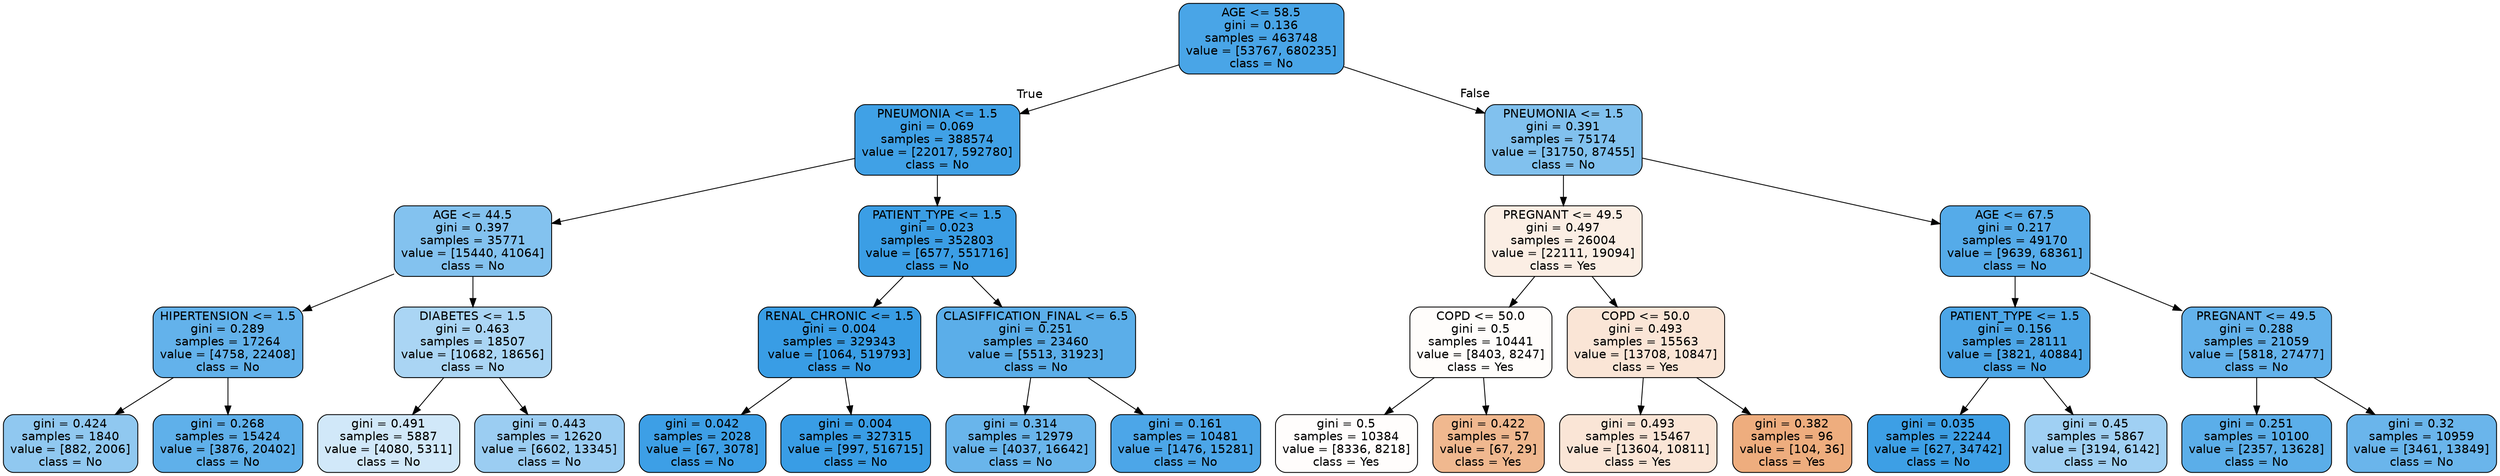 digraph Tree {
node [shape=box, style="filled, rounded", color="black", fontname="helvetica"] ;
graph [ranksep=equally, splines=polyline] ;
edge [fontname="helvetica"] ;
0 [label="AGE <= 58.5\ngini = 0.136\nsamples = 463748\nvalue = [53767, 680235]\nclass = No", fillcolor="#49a5e7"] ;
1 [label="PNEUMONIA <= 1.5\ngini = 0.069\nsamples = 388574\nvalue = [22017, 592780]\nclass = No", fillcolor="#40a1e6"] ;
0 -> 1 [labeldistance=2.5, labelangle=45, headlabel="True"] ;
2 [label="AGE <= 44.5\ngini = 0.397\nsamples = 35771\nvalue = [15440, 41064]\nclass = No", fillcolor="#83c2ef"] ;
1 -> 2 ;
3 [label="HIPERTENSION <= 1.5\ngini = 0.289\nsamples = 17264\nvalue = [4758, 22408]\nclass = No", fillcolor="#63b2eb"] ;
2 -> 3 ;
4 [label="gini = 0.424\nsamples = 1840\nvalue = [882, 2006]\nclass = No", fillcolor="#90c8f0"] ;
3 -> 4 ;
5 [label="gini = 0.268\nsamples = 15424\nvalue = [3876, 20402]\nclass = No", fillcolor="#5fb0ea"] ;
3 -> 5 ;
6 [label="DIABETES <= 1.5\ngini = 0.463\nsamples = 18507\nvalue = [10682, 18656]\nclass = No", fillcolor="#aad5f4"] ;
2 -> 6 ;
7 [label="gini = 0.491\nsamples = 5887\nvalue = [4080, 5311]\nclass = No", fillcolor="#d1e8f9"] ;
6 -> 7 ;
8 [label="gini = 0.443\nsamples = 12620\nvalue = [6602, 13345]\nclass = No", fillcolor="#9bcdf2"] ;
6 -> 8 ;
9 [label="PATIENT_TYPE <= 1.5\ngini = 0.023\nsamples = 352803\nvalue = [6577, 551716]\nclass = No", fillcolor="#3b9ee5"] ;
1 -> 9 ;
10 [label="RENAL_CHRONIC <= 1.5\ngini = 0.004\nsamples = 329343\nvalue = [1064, 519793]\nclass = No", fillcolor="#399de5"] ;
9 -> 10 ;
11 [label="gini = 0.042\nsamples = 2028\nvalue = [67, 3078]\nclass = No", fillcolor="#3d9fe6"] ;
10 -> 11 ;
12 [label="gini = 0.004\nsamples = 327315\nvalue = [997, 516715]\nclass = No", fillcolor="#399de5"] ;
10 -> 12 ;
13 [label="CLASIFFICATION_FINAL <= 6.5\ngini = 0.251\nsamples = 23460\nvalue = [5513, 31923]\nclass = No", fillcolor="#5baee9"] ;
9 -> 13 ;
14 [label="gini = 0.314\nsamples = 12979\nvalue = [4037, 16642]\nclass = No", fillcolor="#69b5eb"] ;
13 -> 14 ;
15 [label="gini = 0.161\nsamples = 10481\nvalue = [1476, 15281]\nclass = No", fillcolor="#4ca6e8"] ;
13 -> 15 ;
16 [label="PNEUMONIA <= 1.5\ngini = 0.391\nsamples = 75174\nvalue = [31750, 87455]\nclass = No", fillcolor="#81c1ee"] ;
0 -> 16 [labeldistance=2.5, labelangle=-45, headlabel="False"] ;
17 [label="PREGNANT <= 49.5\ngini = 0.497\nsamples = 26004\nvalue = [22111, 19094]\nclass = Yes", fillcolor="#fbeee4"] ;
16 -> 17 ;
18 [label="COPD <= 50.0\ngini = 0.5\nsamples = 10441\nvalue = [8403, 8247]\nclass = Yes", fillcolor="#fffdfb"] ;
17 -> 18 ;
19 [label="gini = 0.5\nsamples = 10384\nvalue = [8336, 8218]\nclass = Yes", fillcolor="#fffdfc"] ;
18 -> 19 ;
20 [label="gini = 0.422\nsamples = 57\nvalue = [67, 29]\nclass = Yes", fillcolor="#f0b88f"] ;
18 -> 20 ;
21 [label="COPD <= 50.0\ngini = 0.493\nsamples = 15563\nvalue = [13708, 10847]\nclass = Yes", fillcolor="#fae5d6"] ;
17 -> 21 ;
22 [label="gini = 0.493\nsamples = 15467\nvalue = [13604, 10811]\nclass = Yes", fillcolor="#fae5d6"] ;
21 -> 22 ;
23 [label="gini = 0.382\nsamples = 96\nvalue = [104, 36]\nclass = Yes", fillcolor="#eead7e"] ;
21 -> 23 ;
24 [label="AGE <= 67.5\ngini = 0.217\nsamples = 49170\nvalue = [9639, 68361]\nclass = No", fillcolor="#55abe9"] ;
16 -> 24 ;
25 [label="PATIENT_TYPE <= 1.5\ngini = 0.156\nsamples = 28111\nvalue = [3821, 40884]\nclass = No", fillcolor="#4ca6e7"] ;
24 -> 25 ;
26 [label="gini = 0.035\nsamples = 22244\nvalue = [627, 34742]\nclass = No", fillcolor="#3d9fe5"] ;
25 -> 26 ;
27 [label="gini = 0.45\nsamples = 5867\nvalue = [3194, 6142]\nclass = No", fillcolor="#a0d0f3"] ;
25 -> 27 ;
28 [label="PREGNANT <= 49.5\ngini = 0.288\nsamples = 21059\nvalue = [5818, 27477]\nclass = No", fillcolor="#63b2eb"] ;
24 -> 28 ;
29 [label="gini = 0.251\nsamples = 10100\nvalue = [2357, 13628]\nclass = No", fillcolor="#5baee9"] ;
28 -> 29 ;
30 [label="gini = 0.32\nsamples = 10959\nvalue = [3461, 13849]\nclass = No", fillcolor="#6ab5eb"] ;
28 -> 30 ;
{rank=same ; 0} ;
{rank=same ; 1; 16} ;
{rank=same ; 2; 9; 17; 24} ;
{rank=same ; 3; 6; 10; 13; 18; 21; 25; 28} ;
{rank=same ; 4; 5; 7; 8; 11; 12; 14; 15; 19; 20; 22; 23; 26; 27; 29; 30} ;
}